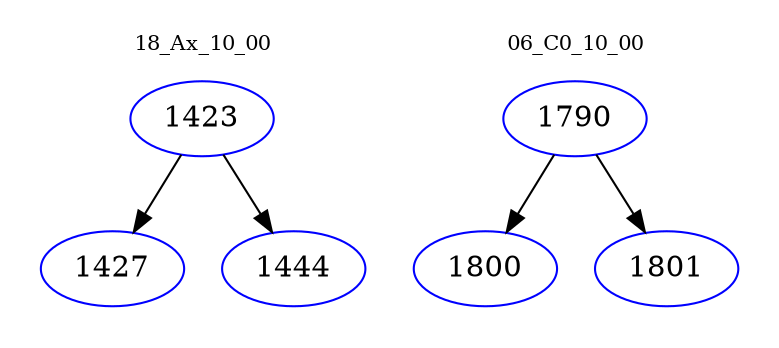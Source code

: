 digraph{
subgraph cluster_0 {
color = white
label = "18_Ax_10_00";
fontsize=10;
T0_1423 [label="1423", color="blue"]
T0_1423 -> T0_1427 [color="black"]
T0_1427 [label="1427", color="blue"]
T0_1423 -> T0_1444 [color="black"]
T0_1444 [label="1444", color="blue"]
}
subgraph cluster_1 {
color = white
label = "06_C0_10_00";
fontsize=10;
T1_1790 [label="1790", color="blue"]
T1_1790 -> T1_1800 [color="black"]
T1_1800 [label="1800", color="blue"]
T1_1790 -> T1_1801 [color="black"]
T1_1801 [label="1801", color="blue"]
}
}
